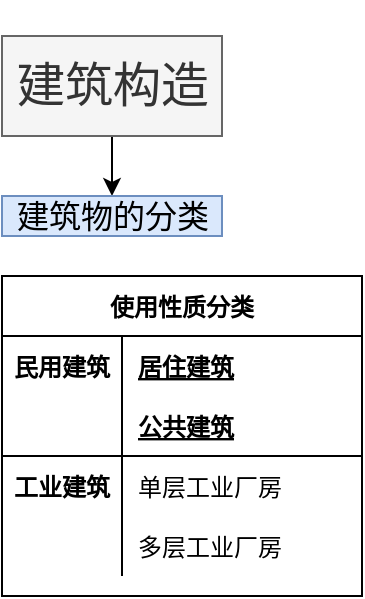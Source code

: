 <mxfile version="14.4.3" type="github">
  <diagram id="_KgP9zd1s0jClfJV7wFN" name="Page-1">
    <mxGraphModel dx="496" dy="258" grid="1" gridSize="10" guides="1" tooltips="1" connect="1" arrows="1" fold="1" page="1" pageScale="1" pageWidth="1654" pageHeight="1169" math="0" shadow="0">
      <root>
        <mxCell id="0" />
        <mxCell id="1" parent="0" />
        <mxCell id="rFIZvNVO3O9d2vXRIFZd-2" style="edgeStyle=orthogonalEdgeStyle;rounded=0;orthogonalLoop=1;jettySize=auto;html=1;entryX=0.5;entryY=0;entryDx=0;entryDy=0;entryPerimeter=0;" edge="1" parent="1" source="jqm1b_PrEK7jK8E0-QV8-48" target="jqm1b_PrEK7jK8E0-QV8-49">
          <mxGeometry relative="1" as="geometry" />
        </mxCell>
        <mxCell id="jqm1b_PrEK7jK8E0-QV8-48" value="&lt;font style=&quot;font-size: 24px&quot;&gt;&lt;br&gt;&lt;/font&gt;&lt;div style=&quot;font-size: 24px&quot;&gt;&lt;font style=&quot;font-size: 24px&quot;&gt;建筑构造&lt;/font&gt;&lt;/div&gt;&lt;div style=&quot;font-size: 24px&quot;&gt;&lt;font style=&quot;font-size: 24px&quot;&gt;&lt;br&gt;&lt;/font&gt;&lt;/div&gt;" style="text;html=1;align=center;verticalAlign=middle;resizable=0;points=[];autosize=1;fillColor=#f5f5f5;strokeColor=#666666;fontColor=#333333;" parent="1" vertex="1">
          <mxGeometry x="40" y="40" width="110" height="50" as="geometry" />
        </mxCell>
        <mxCell id="jqm1b_PrEK7jK8E0-QV8-49" value="&lt;font style=&quot;font-size: 16px&quot;&gt;建筑物的分类&lt;/font&gt;" style="text;html=1;align=center;verticalAlign=middle;resizable=0;points=[];autosize=1;fillColor=#dae8fc;strokeColor=#6c8ebf;" parent="1" vertex="1">
          <mxGeometry x="40" y="120" width="110" height="20" as="geometry" />
        </mxCell>
        <mxCell id="rFIZvNVO3O9d2vXRIFZd-3" value="使用性质分类" style="shape=table;startSize=30;container=1;collapsible=1;childLayout=tableLayout;fixedRows=1;rowLines=0;fontStyle=1;align=center;resizeLast=1;" vertex="1" parent="1">
          <mxGeometry x="40" y="160" width="180" height="160" as="geometry">
            <mxRectangle x="40" y="160" width="100" height="30" as="alternateBounds" />
          </mxGeometry>
        </mxCell>
        <mxCell id="rFIZvNVO3O9d2vXRIFZd-4" value="" style="shape=partialRectangle;collapsible=0;dropTarget=0;pointerEvents=0;fillColor=none;top=0;left=0;bottom=0;right=0;points=[[0,0.5],[1,0.5]];portConstraint=eastwest;" vertex="1" parent="rFIZvNVO3O9d2vXRIFZd-3">
          <mxGeometry y="30" width="180" height="30" as="geometry" />
        </mxCell>
        <mxCell id="rFIZvNVO3O9d2vXRIFZd-5" value="民用建筑" style="shape=partialRectangle;connectable=0;fillColor=none;top=0;left=0;bottom=0;right=0;fontStyle=1;overflow=hidden;" vertex="1" parent="rFIZvNVO3O9d2vXRIFZd-4">
          <mxGeometry width="60" height="30" as="geometry" />
        </mxCell>
        <mxCell id="rFIZvNVO3O9d2vXRIFZd-6" value="居住建筑" style="shape=partialRectangle;connectable=0;fillColor=none;top=0;left=0;bottom=0;right=0;align=left;spacingLeft=6;fontStyle=5;overflow=hidden;" vertex="1" parent="rFIZvNVO3O9d2vXRIFZd-4">
          <mxGeometry x="60" width="120" height="30" as="geometry" />
        </mxCell>
        <mxCell id="rFIZvNVO3O9d2vXRIFZd-7" value="" style="shape=partialRectangle;collapsible=0;dropTarget=0;pointerEvents=0;fillColor=none;top=0;left=0;bottom=1;right=0;points=[[0,0.5],[1,0.5]];portConstraint=eastwest;" vertex="1" parent="rFIZvNVO3O9d2vXRIFZd-3">
          <mxGeometry y="60" width="180" height="30" as="geometry" />
        </mxCell>
        <mxCell id="rFIZvNVO3O9d2vXRIFZd-8" value="" style="shape=partialRectangle;connectable=0;fillColor=none;top=0;left=0;bottom=0;right=0;fontStyle=1;overflow=hidden;" vertex="1" parent="rFIZvNVO3O9d2vXRIFZd-7">
          <mxGeometry width="60" height="30" as="geometry" />
        </mxCell>
        <mxCell id="rFIZvNVO3O9d2vXRIFZd-9" value="公共建筑" style="shape=partialRectangle;connectable=0;fillColor=none;top=0;left=0;bottom=0;right=0;align=left;spacingLeft=6;fontStyle=5;overflow=hidden;" vertex="1" parent="rFIZvNVO3O9d2vXRIFZd-7">
          <mxGeometry x="60" width="120" height="30" as="geometry" />
        </mxCell>
        <mxCell id="rFIZvNVO3O9d2vXRIFZd-10" value="" style="shape=partialRectangle;collapsible=0;dropTarget=0;pointerEvents=0;fillColor=none;top=0;left=0;bottom=0;right=0;points=[[0,0.5],[1,0.5]];portConstraint=eastwest;" vertex="1" parent="rFIZvNVO3O9d2vXRIFZd-3">
          <mxGeometry y="90" width="180" height="30" as="geometry" />
        </mxCell>
        <mxCell id="rFIZvNVO3O9d2vXRIFZd-11" value="工业建筑" style="shape=partialRectangle;connectable=0;fillColor=none;top=0;left=0;bottom=0;right=0;editable=1;overflow=hidden;fontStyle=1" vertex="1" parent="rFIZvNVO3O9d2vXRIFZd-10">
          <mxGeometry width="60" height="30" as="geometry" />
        </mxCell>
        <mxCell id="rFIZvNVO3O9d2vXRIFZd-12" value="单层工业厂房" style="shape=partialRectangle;connectable=0;fillColor=none;top=0;left=0;bottom=0;right=0;align=left;spacingLeft=6;overflow=hidden;" vertex="1" parent="rFIZvNVO3O9d2vXRIFZd-10">
          <mxGeometry x="60" width="120" height="30" as="geometry" />
        </mxCell>
        <mxCell id="rFIZvNVO3O9d2vXRIFZd-13" value="" style="shape=partialRectangle;collapsible=0;dropTarget=0;pointerEvents=0;fillColor=none;top=0;left=0;bottom=0;right=0;points=[[0,0.5],[1,0.5]];portConstraint=eastwest;" vertex="1" parent="rFIZvNVO3O9d2vXRIFZd-3">
          <mxGeometry y="120" width="180" height="30" as="geometry" />
        </mxCell>
        <mxCell id="rFIZvNVO3O9d2vXRIFZd-14" value="" style="shape=partialRectangle;connectable=0;fillColor=none;top=0;left=0;bottom=0;right=0;editable=1;overflow=hidden;" vertex="1" parent="rFIZvNVO3O9d2vXRIFZd-13">
          <mxGeometry width="60" height="30" as="geometry" />
        </mxCell>
        <mxCell id="rFIZvNVO3O9d2vXRIFZd-15" value="多层工业厂房" style="shape=partialRectangle;connectable=0;fillColor=none;top=0;left=0;bottom=0;right=0;align=left;spacingLeft=6;overflow=hidden;" vertex="1" parent="rFIZvNVO3O9d2vXRIFZd-13">
          <mxGeometry x="60" width="120" height="30" as="geometry" />
        </mxCell>
      </root>
    </mxGraphModel>
  </diagram>
</mxfile>
